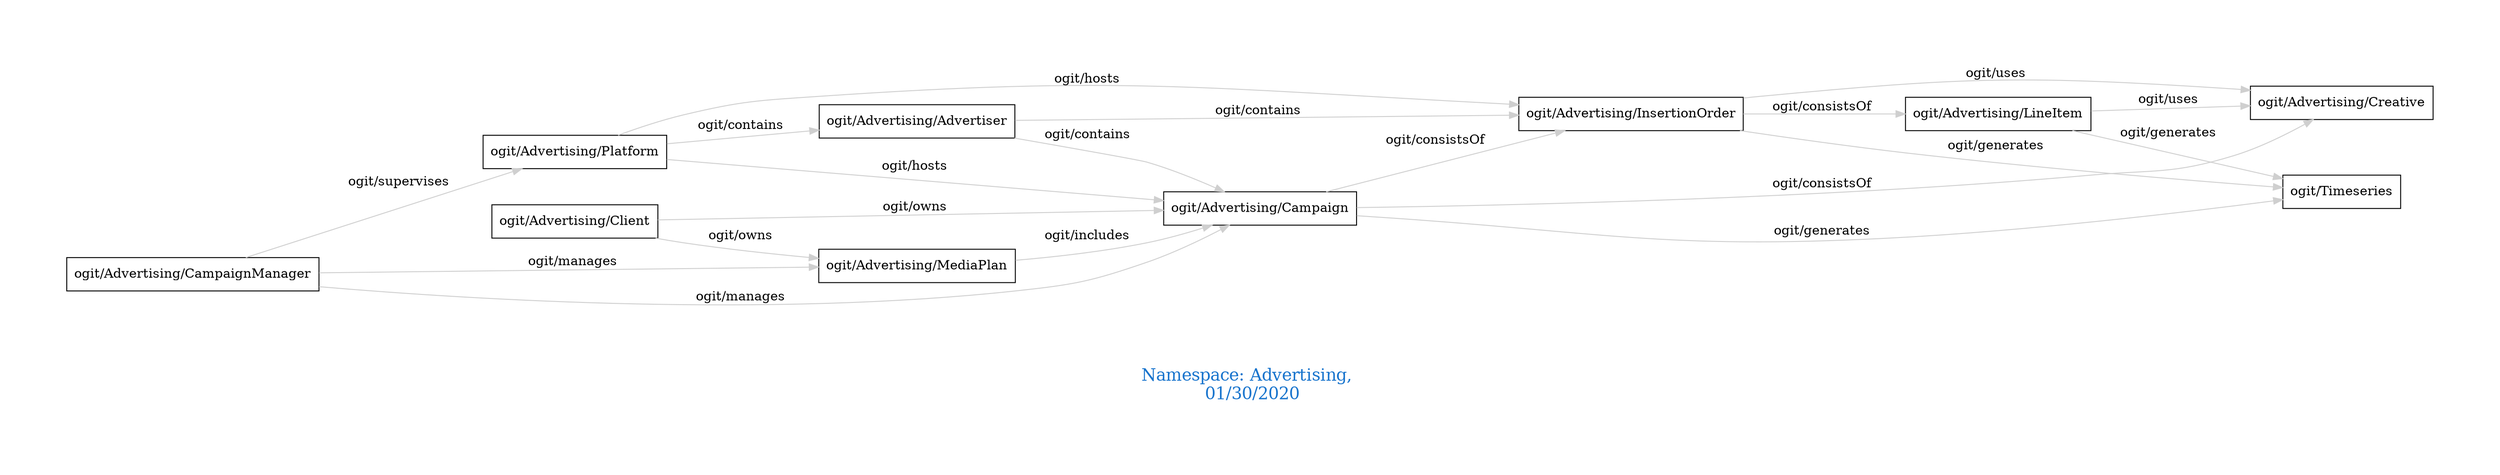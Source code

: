 digraph OGIT_ontology {
 graph [ rankdir= LR,pad=1 
fontsize = 18,
fontcolor= dodgerblue3,label = "\n\n\nNamespace: Advertising, \n 01/30/2020"];
node[shape=polygon];
edge [  color="gray81"];

   "ogit/Advertising/Advertiser" -> "ogit/Advertising/Campaign" [label="   ogit/contains    "];
   "ogit/Advertising/Advertiser" -> "ogit/Advertising/InsertionOrder" [label="   ogit/contains    "];
   "ogit/Advertising/Platform" -> "ogit/Advertising/Advertiser" [label="   ogit/contains    "];
   "ogit/Advertising/CampaignManager" -> "ogit/Advertising/MediaPlan" [label="   ogit/manages    "];
   "ogit/Advertising/CampaignManager" -> "ogit/Advertising/Campaign" [label="   ogit/manages    "];
   "ogit/Advertising/Platform" -> "ogit/Advertising/Campaign" [label="   ogit/hosts    "];
   "ogit/Advertising/Platform" -> "ogit/Advertising/InsertionOrder" [label="   ogit/hosts    "];
   "ogit/Advertising/CampaignManager" -> "ogit/Advertising/Platform" [label="   ogit/supervises    "];
   "ogit/Advertising/Campaign" -> "ogit/Timeseries" [label="   ogit/generates    "];
   "ogit/Advertising/InsertionOrder" -> "ogit/Timeseries" [label="   ogit/generates    "];
   "ogit/Advertising/LineItem" -> "ogit/Timeseries" [label="   ogit/generates    "];
   "ogit/Advertising/MediaPlan" -> "ogit/Advertising/Campaign" [label="   ogit/includes    "];
   "ogit/Advertising/Client" -> "ogit/Advertising/MediaPlan" [label="   ogit/owns    "];
   "ogit/Advertising/Client" -> "ogit/Advertising/Campaign" [label="   ogit/owns    "];
   "ogit/Advertising/InsertionOrder" -> "ogit/Advertising/Creative" [label="   ogit/uses    "];
   "ogit/Advertising/LineItem" -> "ogit/Advertising/Creative" [label="   ogit/uses    "];
   "ogit/Advertising/Campaign" -> "ogit/Advertising/InsertionOrder" [label="   ogit/consistsOf    "];
   "ogit/Advertising/Campaign" -> "ogit/Advertising/Creative" [label="   ogit/consistsOf    "];
   "ogit/Advertising/InsertionOrder" -> "ogit/Advertising/LineItem" [label="   ogit/consistsOf    "];
}
